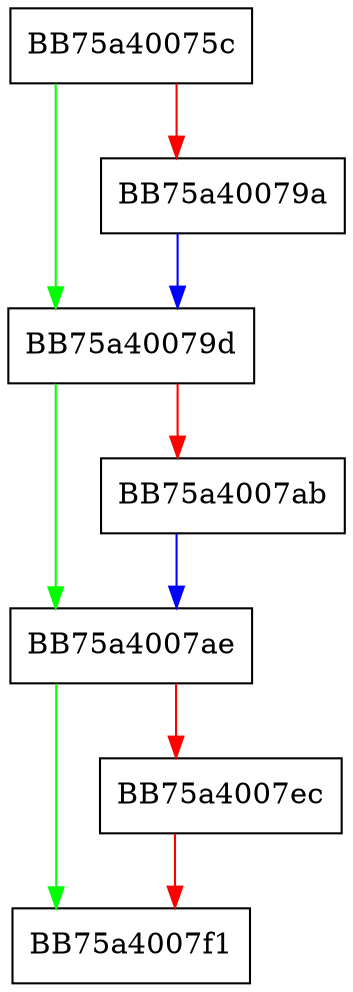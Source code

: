 digraph query_key_regex {
  node [shape="box"];
  graph [splines=ortho];
  BB75a40075c -> BB75a40079d [color="green"];
  BB75a40075c -> BB75a40079a [color="red"];
  BB75a40079a -> BB75a40079d [color="blue"];
  BB75a40079d -> BB75a4007ae [color="green"];
  BB75a40079d -> BB75a4007ab [color="red"];
  BB75a4007ab -> BB75a4007ae [color="blue"];
  BB75a4007ae -> BB75a4007f1 [color="green"];
  BB75a4007ae -> BB75a4007ec [color="red"];
  BB75a4007ec -> BB75a4007f1 [color="red"];
}
